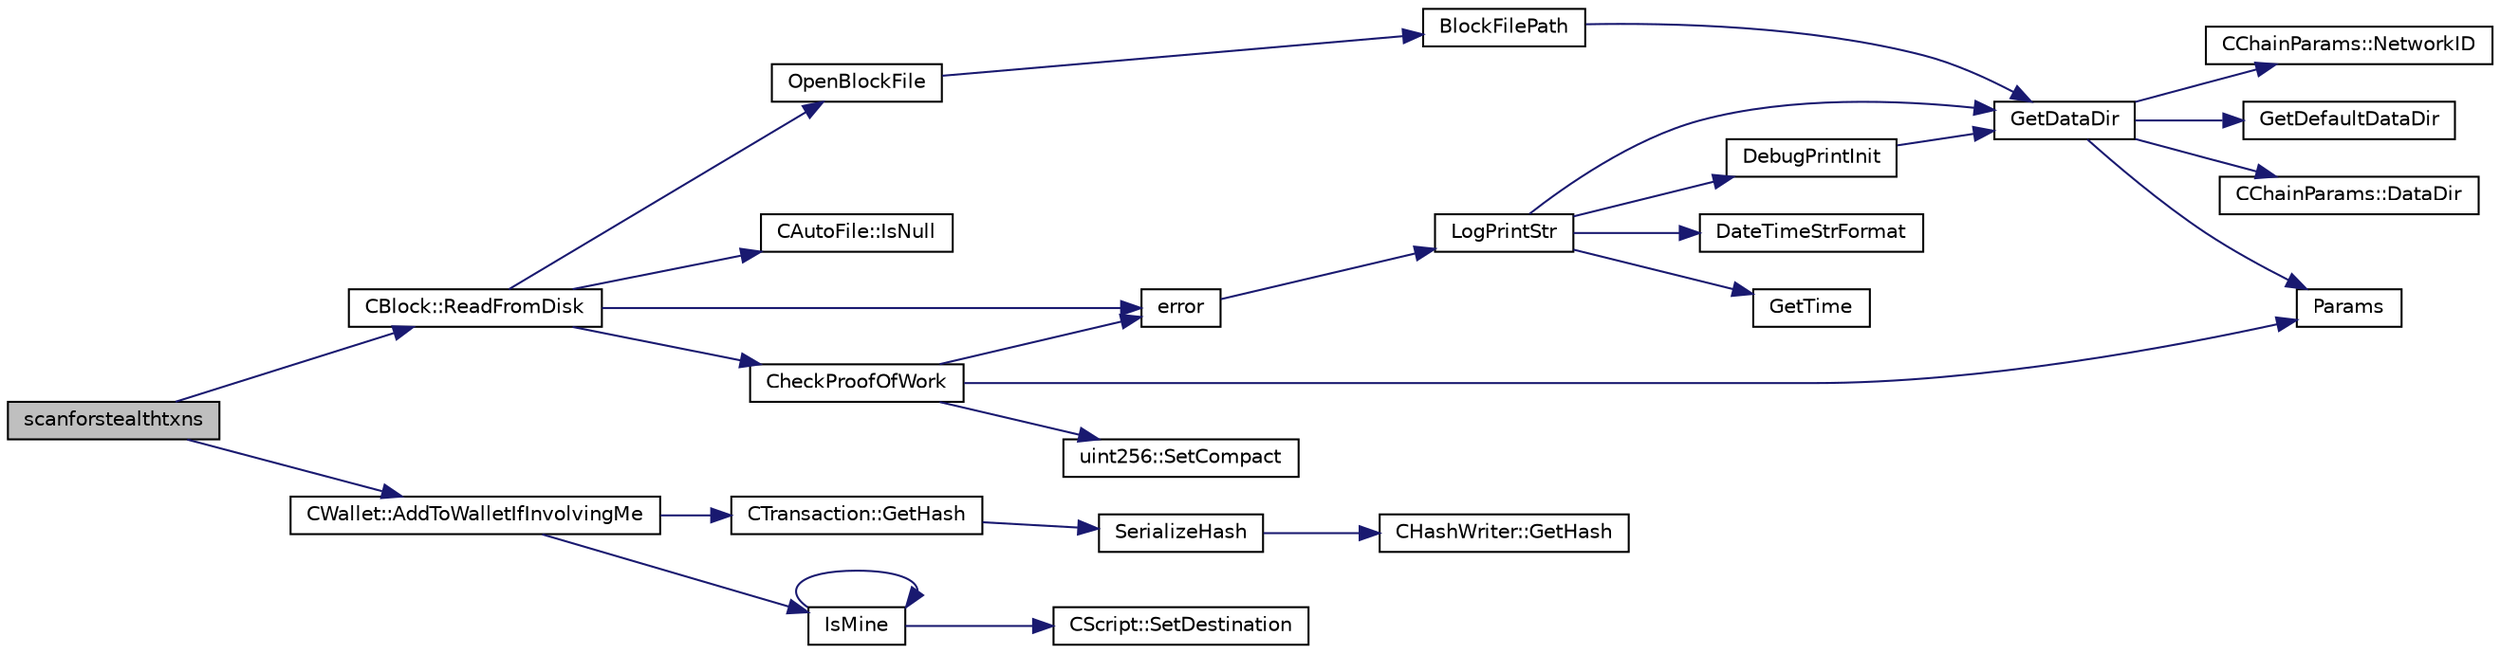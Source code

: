 digraph "scanforstealthtxns"
{
  edge [fontname="Helvetica",fontsize="10",labelfontname="Helvetica",labelfontsize="10"];
  node [fontname="Helvetica",fontsize="10",shape=record];
  rankdir="LR";
  Node1559 [label="scanforstealthtxns",height=0.2,width=0.4,color="black", fillcolor="grey75", style="filled", fontcolor="black"];
  Node1559 -> Node1560 [color="midnightblue",fontsize="10",style="solid",fontname="Helvetica"];
  Node1560 [label="CBlock::ReadFromDisk",height=0.2,width=0.4,color="black", fillcolor="white", style="filled",URL="$d3/d51/class_c_block.html#a77a1b1e9902e1e557d762f5a5f325cd8"];
  Node1560 -> Node1561 [color="midnightblue",fontsize="10",style="solid",fontname="Helvetica"];
  Node1561 [label="OpenBlockFile",height=0.2,width=0.4,color="black", fillcolor="white", style="filled",URL="$d4/dbf/main_8h.html#acaa494f20aefb99c5f5f9022a97d0040"];
  Node1561 -> Node1562 [color="midnightblue",fontsize="10",style="solid",fontname="Helvetica"];
  Node1562 [label="BlockFilePath",height=0.2,width=0.4,color="black", fillcolor="white", style="filled",URL="$df/d0a/main_8cpp.html#ac8bea30995cabddbc181f7c3b81340f0"];
  Node1562 -> Node1563 [color="midnightblue",fontsize="10",style="solid",fontname="Helvetica"];
  Node1563 [label="GetDataDir",height=0.2,width=0.4,color="black", fillcolor="white", style="filled",URL="$df/d2d/util_8cpp.html#ab83866a054745d4b30a3948a1b44beba"];
  Node1563 -> Node1564 [color="midnightblue",fontsize="10",style="solid",fontname="Helvetica"];
  Node1564 [label="Params",height=0.2,width=0.4,color="black", fillcolor="white", style="filled",URL="$df/dbf/chainparams_8cpp.html#ace5c5b706d71a324a417dd2db394fd4a",tooltip="Return the currently selected parameters. "];
  Node1563 -> Node1565 [color="midnightblue",fontsize="10",style="solid",fontname="Helvetica"];
  Node1565 [label="CChainParams::NetworkID",height=0.2,width=0.4,color="black", fillcolor="white", style="filled",URL="$d1/d4f/class_c_chain_params.html#a90dc493ec0c0325c98c3ac06eb99862b"];
  Node1563 -> Node1566 [color="midnightblue",fontsize="10",style="solid",fontname="Helvetica"];
  Node1566 [label="GetDefaultDataDir",height=0.2,width=0.4,color="black", fillcolor="white", style="filled",URL="$df/d2d/util_8cpp.html#ab272995de020a3bcbf743be630e485c6"];
  Node1563 -> Node1567 [color="midnightblue",fontsize="10",style="solid",fontname="Helvetica"];
  Node1567 [label="CChainParams::DataDir",height=0.2,width=0.4,color="black", fillcolor="white", style="filled",URL="$d1/d4f/class_c_chain_params.html#a959488b5d8e6fe62857940b831d73a78"];
  Node1560 -> Node1568 [color="midnightblue",fontsize="10",style="solid",fontname="Helvetica"];
  Node1568 [label="CAutoFile::IsNull",height=0.2,width=0.4,color="black", fillcolor="white", style="filled",URL="$df/dc9/class_c_auto_file.html#a7fd47268b6d85a89acafdb73559f8e78",tooltip="Return true if the wrapped FILE* is NULL, false otherwise. "];
  Node1560 -> Node1569 [color="midnightblue",fontsize="10",style="solid",fontname="Helvetica"];
  Node1569 [label="error",height=0.2,width=0.4,color="black", fillcolor="white", style="filled",URL="$d8/d3c/util_8h.html#af8985880cf4ef26df0a5aa2ffcb76662"];
  Node1569 -> Node1570 [color="midnightblue",fontsize="10",style="solid",fontname="Helvetica"];
  Node1570 [label="LogPrintStr",height=0.2,width=0.4,color="black", fillcolor="white", style="filled",URL="$d8/d3c/util_8h.html#afd4c3002b2797c0560adddb6af3ca1da"];
  Node1570 -> Node1571 [color="midnightblue",fontsize="10",style="solid",fontname="Helvetica"];
  Node1571 [label="DebugPrintInit",height=0.2,width=0.4,color="black", fillcolor="white", style="filled",URL="$df/d2d/util_8cpp.html#a751ff5f21d880737811136b5e0bcea12"];
  Node1571 -> Node1563 [color="midnightblue",fontsize="10",style="solid",fontname="Helvetica"];
  Node1570 -> Node1563 [color="midnightblue",fontsize="10",style="solid",fontname="Helvetica"];
  Node1570 -> Node1572 [color="midnightblue",fontsize="10",style="solid",fontname="Helvetica"];
  Node1572 [label="DateTimeStrFormat",height=0.2,width=0.4,color="black", fillcolor="white", style="filled",URL="$df/d2d/util_8cpp.html#a749bc6776c8ec72d7c5e4dea56aee415"];
  Node1570 -> Node1573 [color="midnightblue",fontsize="10",style="solid",fontname="Helvetica"];
  Node1573 [label="GetTime",height=0.2,width=0.4,color="black", fillcolor="white", style="filled",URL="$df/d2d/util_8cpp.html#a46fac5fba8ba905b5f9acb364f5d8c6f"];
  Node1560 -> Node1574 [color="midnightblue",fontsize="10",style="solid",fontname="Helvetica"];
  Node1574 [label="CheckProofOfWork",height=0.2,width=0.4,color="black", fillcolor="white", style="filled",URL="$d1/d08/proofs_8cpp.html#a20a76dbc6ac5b8a6e0aaef85522b1069",tooltip="Check whether a block hash satisfies the proof-of-work requirement specified by nBits. "];
  Node1574 -> Node1575 [color="midnightblue",fontsize="10",style="solid",fontname="Helvetica"];
  Node1575 [label="uint256::SetCompact",height=0.2,width=0.4,color="black", fillcolor="white", style="filled",URL="$d2/d86/classuint256.html#a54bc91c8535c43f881bba1fdb11ca7fa",tooltip="The \"compact\" format is a representation of a whole number N using an unsigned 32bit number similar t..."];
  Node1574 -> Node1564 [color="midnightblue",fontsize="10",style="solid",fontname="Helvetica"];
  Node1574 -> Node1569 [color="midnightblue",fontsize="10",style="solid",fontname="Helvetica"];
  Node1559 -> Node1576 [color="midnightblue",fontsize="10",style="solid",fontname="Helvetica"];
  Node1576 [label="CWallet::AddToWalletIfInvolvingMe",height=0.2,width=0.4,color="black", fillcolor="white", style="filled",URL="$d2/de5/class_c_wallet.html#a487f7cba517d37d24e5fa422711574d9"];
  Node1576 -> Node1577 [color="midnightblue",fontsize="10",style="solid",fontname="Helvetica"];
  Node1577 [label="CTransaction::GetHash",height=0.2,width=0.4,color="black", fillcolor="white", style="filled",URL="$df/d43/class_c_transaction.html#a0b46d80e82ca324e82c2ce3fc1492bfa"];
  Node1577 -> Node1578 [color="midnightblue",fontsize="10",style="solid",fontname="Helvetica"];
  Node1578 [label="SerializeHash",height=0.2,width=0.4,color="black", fillcolor="white", style="filled",URL="$db/dfb/hash_8h.html#a6de694e43f17c62025c6883965b65e63"];
  Node1578 -> Node1579 [color="midnightblue",fontsize="10",style="solid",fontname="Helvetica"];
  Node1579 [label="CHashWriter::GetHash",height=0.2,width=0.4,color="black", fillcolor="white", style="filled",URL="$d2/def/class_c_hash_writer.html#ae94a937211502eabf19477630090093a"];
  Node1576 -> Node1580 [color="midnightblue",fontsize="10",style="solid",fontname="Helvetica"];
  Node1580 [label="IsMine",height=0.2,width=0.4,color="black", fillcolor="white", style="filled",URL="$dd/d0f/script_8cpp.html#adc59cf67d903c1ba1ef225561b85bfce"];
  Node1580 -> Node1581 [color="midnightblue",fontsize="10",style="solid",fontname="Helvetica"];
  Node1581 [label="CScript::SetDestination",height=0.2,width=0.4,color="black", fillcolor="white", style="filled",URL="$d9/d4b/class_c_script.html#ad1b5a9077241aa06116040c4f1b7c31e"];
  Node1580 -> Node1580 [color="midnightblue",fontsize="10",style="solid",fontname="Helvetica"];
}
